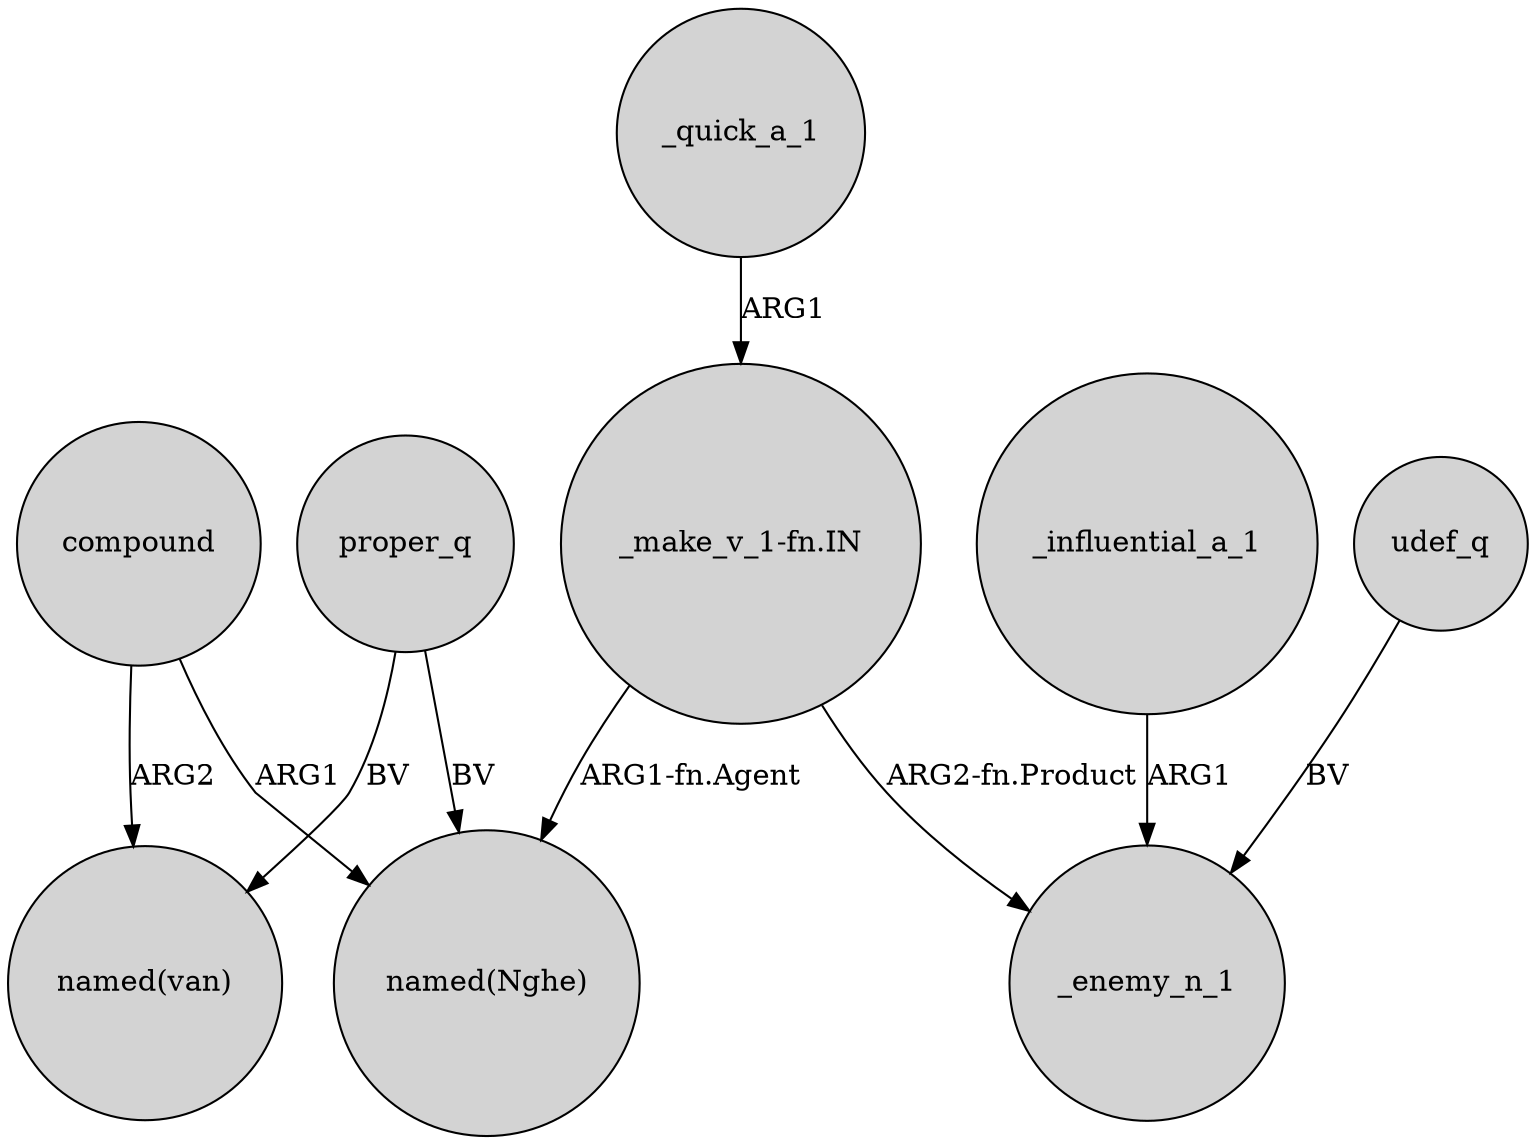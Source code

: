 digraph {
	node [shape=circle style=filled]
	proper_q -> "named(van)" [label=BV]
	compound -> "named(van)" [label=ARG2]
	udef_q -> _enemy_n_1 [label=BV]
	compound -> "named(Nghe)" [label=ARG1]
	proper_q -> "named(Nghe)" [label=BV]
	_influential_a_1 -> _enemy_n_1 [label=ARG1]
	"_make_v_1-fn.IN" -> "named(Nghe)" [label="ARG1-fn.Agent"]
	_quick_a_1 -> "_make_v_1-fn.IN" [label=ARG1]
	"_make_v_1-fn.IN" -> _enemy_n_1 [label="ARG2-fn.Product"]
}
